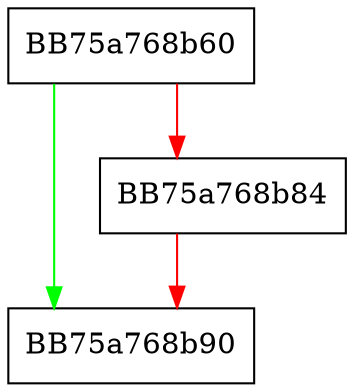 digraph WindowsContainers_cleanup_module {
  node [shape="box"];
  graph [splines=ortho];
  BB75a768b60 -> BB75a768b90 [color="green"];
  BB75a768b60 -> BB75a768b84 [color="red"];
  BB75a768b84 -> BB75a768b90 [color="red"];
}